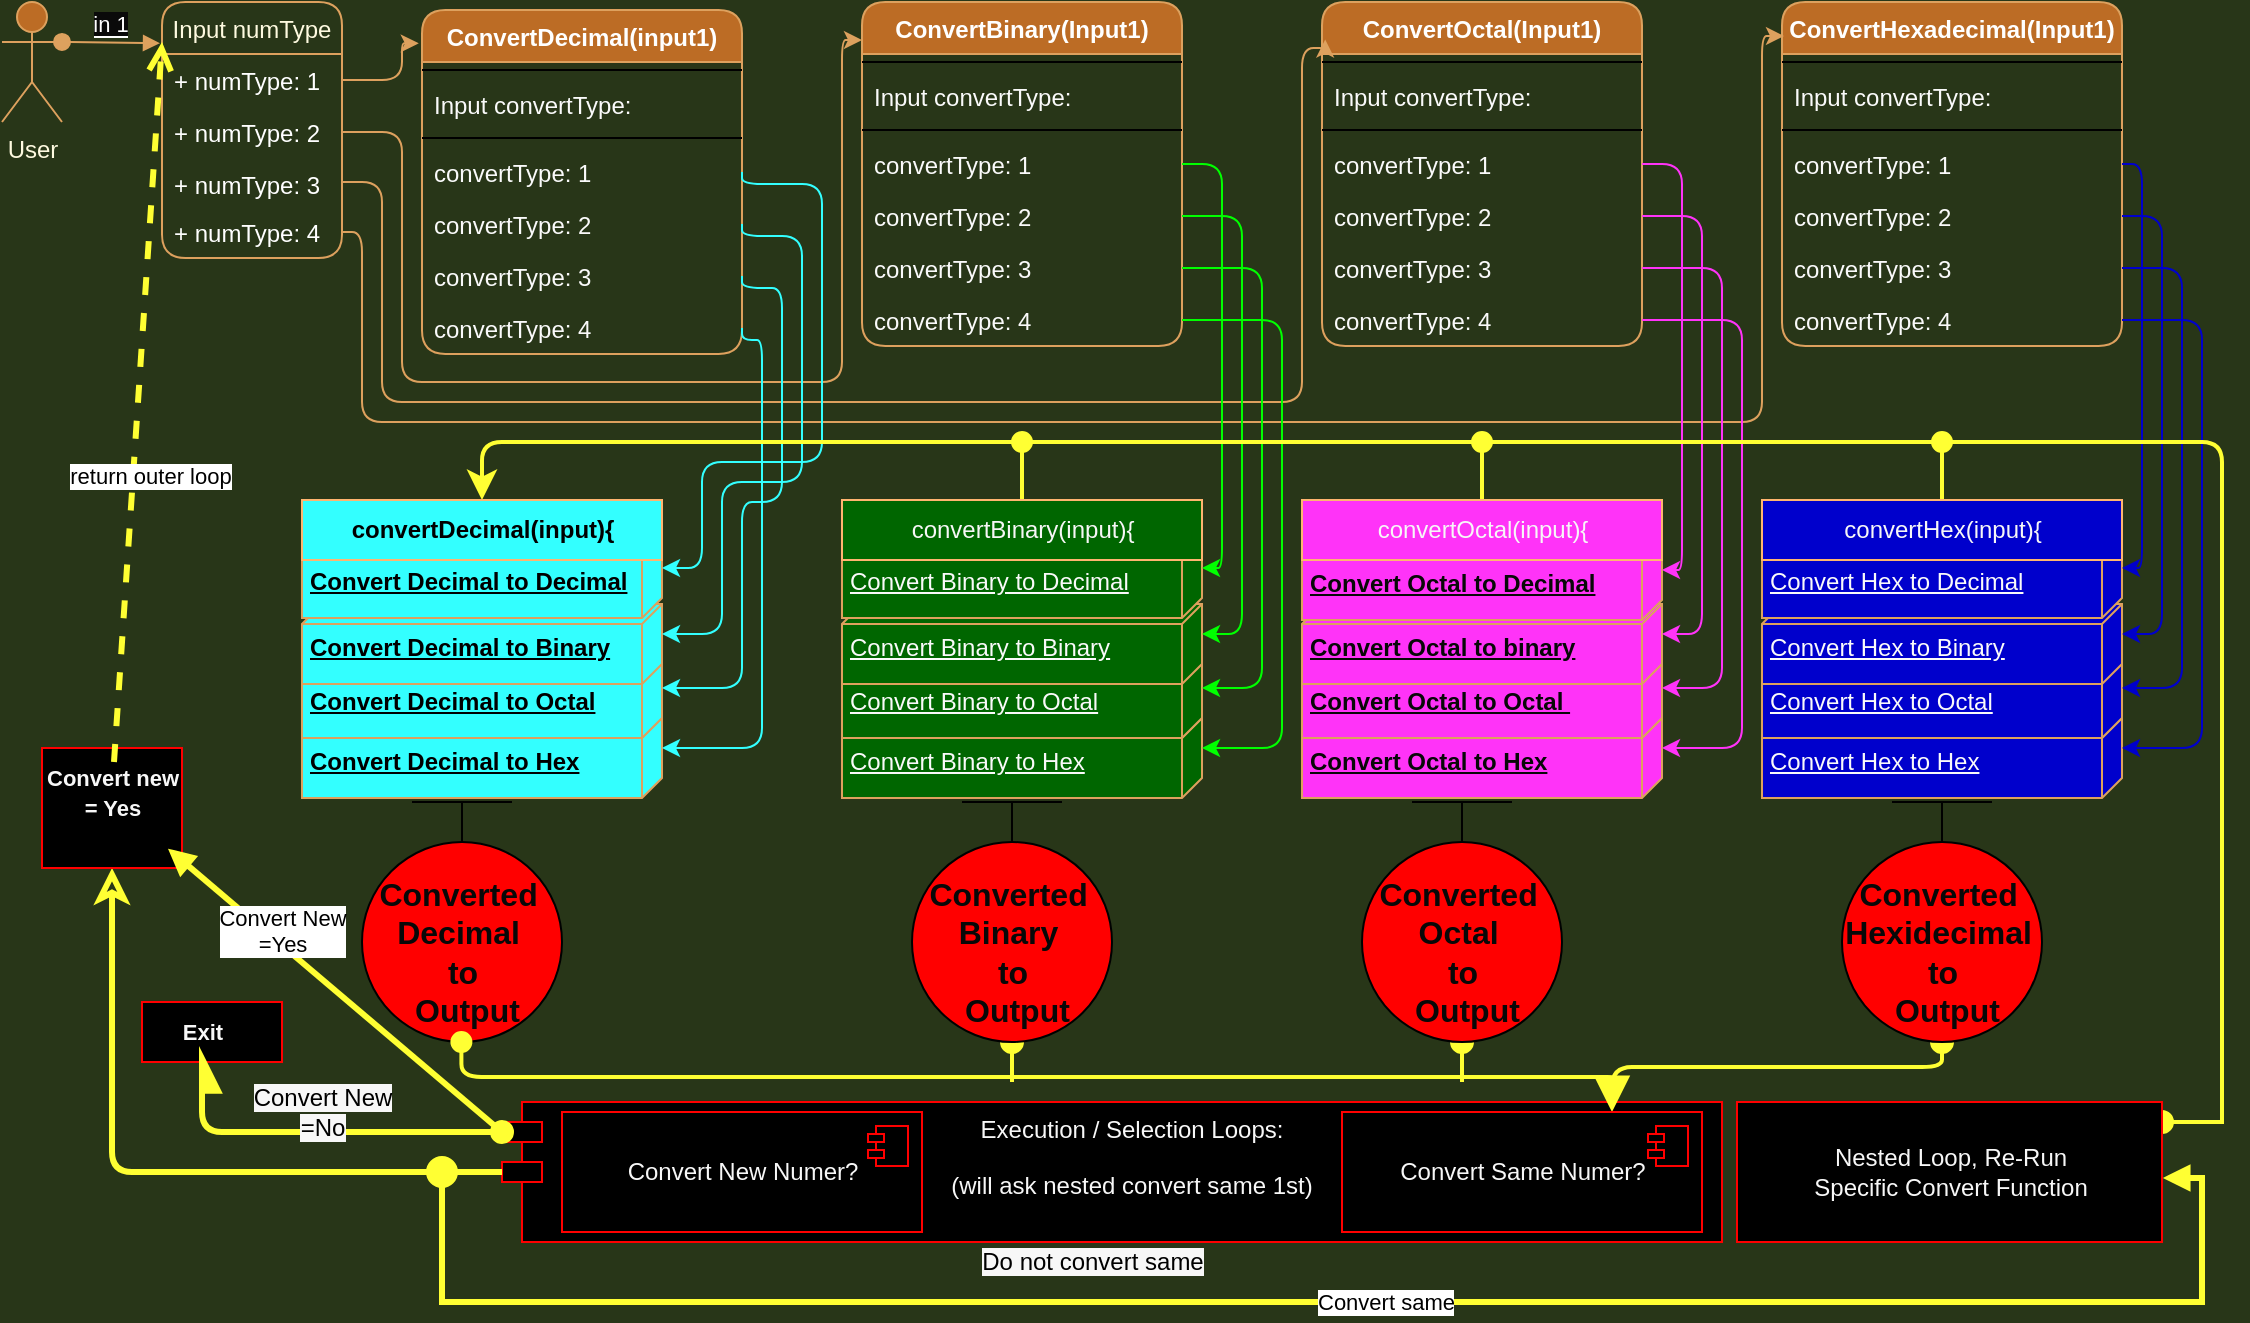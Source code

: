 <mxfile version="13.9.9" type="github">
  <diagram name="Page-1" id="e7e014a7-5840-1c2e-5031-d8a46d1fe8dd">
    <mxGraphModel dx="1209" dy="643" grid="1" gridSize="10" guides="1" tooltips="1" connect="1" arrows="1" fold="1" page="1" pageScale="1" pageWidth="1169" pageHeight="826" background="#283618" math="0" shadow="0">
      <root>
        <mxCell id="0" />
        <mxCell id="1" parent="0" />
        <mxCell id="_OB9mGQ97apT48qR6tUE-49" value="User" style="shape=umlActor;verticalLabelPosition=bottom;verticalAlign=top;html=1;rounded=1;sketch=0;strokeColor=#DDA15E;fillColor=#BC6C25;fontColor=#FEFAE0;" parent="1" vertex="1">
          <mxGeometry x="20" y="10" width="30" height="60" as="geometry" />
        </mxCell>
        <mxCell id="_OB9mGQ97apT48qR6tUE-50" value="Input numType" style="swimlane;fontStyle=0;childLayout=stackLayout;horizontal=1;startSize=26;fillColor=none;horizontalStack=0;resizeParent=1;resizeParentMax=0;resizeLast=0;collapsible=1;marginBottom=0;rounded=1;sketch=0;strokeColor=#DDA15E;fontColor=#FEFAE0;" parent="1" vertex="1">
          <mxGeometry x="100" y="10" width="90" height="128" as="geometry" />
        </mxCell>
        <mxCell id="_OB9mGQ97apT48qR6tUE-51" value="+ numType: 1 " style="text;strokeColor=none;fillColor=none;align=left;verticalAlign=top;spacingLeft=4;spacingRight=4;overflow=hidden;rotatable=0;points=[[0,0.5],[1,0.5]];portConstraint=eastwest;fontColor=#FFFFFF;" parent="_OB9mGQ97apT48qR6tUE-50" vertex="1">
          <mxGeometry y="26" width="90" height="26" as="geometry" />
        </mxCell>
        <mxCell id="_OB9mGQ97apT48qR6tUE-56" value="+ numType: 2" style="text;strokeColor=none;fillColor=none;align=left;verticalAlign=top;spacingLeft=4;spacingRight=4;overflow=hidden;rotatable=0;points=[[0,0.5],[1,0.5]];portConstraint=eastwest;fontColor=#FFFFFF;" parent="_OB9mGQ97apT48qR6tUE-50" vertex="1">
          <mxGeometry y="52" width="90" height="26" as="geometry" />
        </mxCell>
        <mxCell id="_OB9mGQ97apT48qR6tUE-58" value="+ numType: 3" style="text;strokeColor=none;fillColor=none;align=left;verticalAlign=top;spacingLeft=4;spacingRight=4;overflow=hidden;rotatable=0;points=[[0,0.5],[1,0.5]];portConstraint=eastwest;fontColor=#FFFFFF;" parent="_OB9mGQ97apT48qR6tUE-50" vertex="1">
          <mxGeometry y="78" width="90" height="24" as="geometry" />
        </mxCell>
        <mxCell id="_OB9mGQ97apT48qR6tUE-57" value="+ numType: 4" style="text;strokeColor=none;fillColor=none;align=left;verticalAlign=top;spacingLeft=4;spacingRight=4;overflow=hidden;rotatable=0;points=[[0,0.5],[1,0.5]];portConstraint=eastwest;fontColor=#FFFFFF;" parent="_OB9mGQ97apT48qR6tUE-50" vertex="1">
          <mxGeometry y="102" width="90" height="26" as="geometry" />
        </mxCell>
        <mxCell id="_OB9mGQ97apT48qR6tUE-59" value="&lt;span style=&quot;background-color: rgb(10 , 10 , 10)&quot;&gt;in 1&lt;/span&gt;" style="html=1;verticalAlign=bottom;startArrow=oval;startFill=1;endArrow=block;startSize=8;strokeColor=#DDA15E;fillColor=#BC6C25;fontColor=#FFFFFF;exitX=1;exitY=0.333;exitDx=0;exitDy=0;exitPerimeter=0;entryX=-0.011;entryY=0.161;entryDx=0;entryDy=0;entryPerimeter=0;" parent="1" source="_OB9mGQ97apT48qR6tUE-49" target="_OB9mGQ97apT48qR6tUE-50" edge="1">
          <mxGeometry width="60" relative="1" as="geometry">
            <mxPoint x="80" y="280" as="sourcePoint" />
            <mxPoint x="140" y="280" as="targetPoint" />
          </mxGeometry>
        </mxCell>
        <mxCell id="_OB9mGQ97apT48qR6tUE-69" value="ConvertDecimal(input1)" style="swimlane;fontStyle=1;align=center;verticalAlign=top;childLayout=stackLayout;horizontal=1;startSize=26;horizontalStack=0;resizeParent=1;resizeParentMax=0;resizeLast=0;collapsible=1;marginBottom=0;rounded=1;sketch=0;strokeColor=#DDA15E;fillColor=#BC6C25;fontColor=#FFFFFF;" parent="1" vertex="1">
          <mxGeometry x="230" y="14" width="160" height="172" as="geometry" />
        </mxCell>
        <mxCell id="_OB9mGQ97apT48qR6tUE-71" value="" style="line;strokeWidth=1;fillColor=none;align=left;verticalAlign=middle;spacingTop=-1;spacingLeft=3;spacingRight=3;rotatable=0;labelPosition=right;points=[];portConstraint=eastwest;" parent="_OB9mGQ97apT48qR6tUE-69" vertex="1">
          <mxGeometry y="26" width="160" height="8" as="geometry" />
        </mxCell>
        <mxCell id="_OB9mGQ97apT48qR6tUE-72" value="Input convertType:" style="text;strokeColor=none;fillColor=none;align=left;verticalAlign=top;spacingLeft=4;spacingRight=4;overflow=hidden;rotatable=0;points=[[0,0.5],[1,0.5]];portConstraint=eastwest;fontColor=#FAFAFA;" parent="_OB9mGQ97apT48qR6tUE-69" vertex="1">
          <mxGeometry y="34" width="160" height="26" as="geometry" />
        </mxCell>
        <mxCell id="_OB9mGQ97apT48qR6tUE-85" value="" style="line;strokeWidth=1;fillColor=none;align=left;verticalAlign=middle;spacingTop=-1;spacingLeft=3;spacingRight=3;rotatable=0;labelPosition=right;points=[];portConstraint=eastwest;rounded=1;sketch=0;fontColor=#FAFAFA;" parent="_OB9mGQ97apT48qR6tUE-69" vertex="1">
          <mxGeometry y="60" width="160" height="8" as="geometry" />
        </mxCell>
        <mxCell id="_OB9mGQ97apT48qR6tUE-86" value="convertType: 1" style="text;strokeColor=none;fillColor=none;align=left;verticalAlign=top;spacingLeft=4;spacingRight=4;overflow=hidden;rotatable=0;points=[[0,0.5],[1,0.5]];portConstraint=eastwest;fontColor=#FAFAFA;" parent="_OB9mGQ97apT48qR6tUE-69" vertex="1">
          <mxGeometry y="68" width="160" height="26" as="geometry" />
        </mxCell>
        <mxCell id="_OB9mGQ97apT48qR6tUE-89" value="convertType: 2" style="text;strokeColor=none;fillColor=none;align=left;verticalAlign=top;spacingLeft=4;spacingRight=4;overflow=hidden;rotatable=0;points=[[0,0.5],[1,0.5]];portConstraint=eastwest;fontColor=#FAFAFA;" parent="_OB9mGQ97apT48qR6tUE-69" vertex="1">
          <mxGeometry y="94" width="160" height="26" as="geometry" />
        </mxCell>
        <mxCell id="_OB9mGQ97apT48qR6tUE-90" value="convertType: 3" style="text;strokeColor=none;fillColor=none;align=left;verticalAlign=top;spacingLeft=4;spacingRight=4;overflow=hidden;rotatable=0;points=[[0,0.5],[1,0.5]];portConstraint=eastwest;fontColor=#FAFAFA;" parent="_OB9mGQ97apT48qR6tUE-69" vertex="1">
          <mxGeometry y="120" width="160" height="26" as="geometry" />
        </mxCell>
        <mxCell id="_OB9mGQ97apT48qR6tUE-91" value="convertType: 4" style="text;strokeColor=none;fillColor=none;align=left;verticalAlign=top;spacingLeft=4;spacingRight=4;overflow=hidden;rotatable=0;points=[[0,0.5],[1,0.5]];portConstraint=eastwest;fontColor=#FAFAFA;" parent="_OB9mGQ97apT48qR6tUE-69" vertex="1">
          <mxGeometry y="146" width="160" height="26" as="geometry" />
        </mxCell>
        <mxCell id="_OB9mGQ97apT48qR6tUE-81" style="edgeStyle=elbowEdgeStyle;rounded=1;sketch=0;orthogonalLoop=1;jettySize=auto;html=1;entryX=-0.01;entryY=0.097;entryDx=0;entryDy=0;strokeColor=#DDA15E;fillColor=#BC6C25;fontColor=#FAFAFA;entryPerimeter=0;" parent="1" source="_OB9mGQ97apT48qR6tUE-51" target="_OB9mGQ97apT48qR6tUE-69" edge="1">
          <mxGeometry relative="1" as="geometry">
            <Array as="points">
              <mxPoint x="220" y="49" />
            </Array>
          </mxGeometry>
        </mxCell>
        <mxCell id="_OB9mGQ97apT48qR6tUE-93" value="ConvertBinary(Input1)&#xa;" style="swimlane;fontStyle=1;align=center;verticalAlign=top;childLayout=stackLayout;horizontal=1;startSize=26;horizontalStack=0;resizeParent=1;resizeParentMax=0;resizeLast=0;collapsible=1;marginBottom=0;rounded=1;sketch=0;strokeColor=#DDA15E;fillColor=#BC6C25;fontColor=#FFFFFF;" parent="1" vertex="1">
          <mxGeometry x="450" y="10" width="160" height="172" as="geometry" />
        </mxCell>
        <mxCell id="_OB9mGQ97apT48qR6tUE-94" value="" style="line;strokeWidth=1;fillColor=none;align=left;verticalAlign=middle;spacingTop=-1;spacingLeft=3;spacingRight=3;rotatable=0;labelPosition=right;points=[];portConstraint=eastwest;" parent="_OB9mGQ97apT48qR6tUE-93" vertex="1">
          <mxGeometry y="26" width="160" height="8" as="geometry" />
        </mxCell>
        <mxCell id="_OB9mGQ97apT48qR6tUE-95" value="Input convertType:" style="text;strokeColor=none;fillColor=none;align=left;verticalAlign=top;spacingLeft=4;spacingRight=4;overflow=hidden;rotatable=0;points=[[0,0.5],[1,0.5]];portConstraint=eastwest;fontColor=#FAFAFA;" parent="_OB9mGQ97apT48qR6tUE-93" vertex="1">
          <mxGeometry y="34" width="160" height="26" as="geometry" />
        </mxCell>
        <mxCell id="_OB9mGQ97apT48qR6tUE-96" value="" style="line;strokeWidth=1;fillColor=none;align=left;verticalAlign=middle;spacingTop=-1;spacingLeft=3;spacingRight=3;rotatable=0;labelPosition=right;points=[];portConstraint=eastwest;rounded=1;sketch=0;fontColor=#FAFAFA;" parent="_OB9mGQ97apT48qR6tUE-93" vertex="1">
          <mxGeometry y="60" width="160" height="8" as="geometry" />
        </mxCell>
        <mxCell id="_OB9mGQ97apT48qR6tUE-97" value="convertType: 1" style="text;strokeColor=none;fillColor=none;align=left;verticalAlign=top;spacingLeft=4;spacingRight=4;overflow=hidden;rotatable=0;points=[[0,0.5],[1,0.5]];portConstraint=eastwest;fontColor=#FAFAFA;" parent="_OB9mGQ97apT48qR6tUE-93" vertex="1">
          <mxGeometry y="68" width="160" height="26" as="geometry" />
        </mxCell>
        <mxCell id="_OB9mGQ97apT48qR6tUE-98" value="convertType: 2" style="text;strokeColor=none;fillColor=none;align=left;verticalAlign=top;spacingLeft=4;spacingRight=4;overflow=hidden;rotatable=0;points=[[0,0.5],[1,0.5]];portConstraint=eastwest;fontColor=#FAFAFA;" parent="_OB9mGQ97apT48qR6tUE-93" vertex="1">
          <mxGeometry y="94" width="160" height="26" as="geometry" />
        </mxCell>
        <mxCell id="_OB9mGQ97apT48qR6tUE-99" value="convertType: 3" style="text;strokeColor=none;fillColor=none;align=left;verticalAlign=top;spacingLeft=4;spacingRight=4;overflow=hidden;rotatable=0;points=[[0,0.5],[1,0.5]];portConstraint=eastwest;fontColor=#FAFAFA;" parent="_OB9mGQ97apT48qR6tUE-93" vertex="1">
          <mxGeometry y="120" width="160" height="26" as="geometry" />
        </mxCell>
        <mxCell id="_OB9mGQ97apT48qR6tUE-100" value="convertType: 4" style="text;strokeColor=none;fillColor=none;align=left;verticalAlign=top;spacingLeft=4;spacingRight=4;overflow=hidden;rotatable=0;points=[[0,0.5],[1,0.5]];portConstraint=eastwest;fontColor=#FAFAFA;" parent="_OB9mGQ97apT48qR6tUE-93" vertex="1">
          <mxGeometry y="146" width="160" height="26" as="geometry" />
        </mxCell>
        <mxCell id="_OB9mGQ97apT48qR6tUE-101" value="ConvertOctal(Input1)" style="swimlane;fontStyle=1;align=center;verticalAlign=top;childLayout=stackLayout;horizontal=1;startSize=26;horizontalStack=0;resizeParent=1;resizeParentMax=0;resizeLast=0;collapsible=1;marginBottom=0;rounded=1;sketch=0;strokeColor=#DDA15E;fillColor=#BC6C25;fontColor=#FFFFFF;" parent="1" vertex="1">
          <mxGeometry x="680" y="10" width="160" height="172" as="geometry" />
        </mxCell>
        <mxCell id="_OB9mGQ97apT48qR6tUE-102" value="" style="line;strokeWidth=1;fillColor=none;align=left;verticalAlign=middle;spacingTop=-1;spacingLeft=3;spacingRight=3;rotatable=0;labelPosition=right;points=[];portConstraint=eastwest;" parent="_OB9mGQ97apT48qR6tUE-101" vertex="1">
          <mxGeometry y="26" width="160" height="8" as="geometry" />
        </mxCell>
        <mxCell id="_OB9mGQ97apT48qR6tUE-103" value="Input convertType:" style="text;strokeColor=none;fillColor=none;align=left;verticalAlign=top;spacingLeft=4;spacingRight=4;overflow=hidden;rotatable=0;points=[[0,0.5],[1,0.5]];portConstraint=eastwest;fontColor=#FAFAFA;" parent="_OB9mGQ97apT48qR6tUE-101" vertex="1">
          <mxGeometry y="34" width="160" height="26" as="geometry" />
        </mxCell>
        <mxCell id="_OB9mGQ97apT48qR6tUE-104" value="" style="line;strokeWidth=1;fillColor=none;align=left;verticalAlign=middle;spacingTop=-1;spacingLeft=3;spacingRight=3;rotatable=0;labelPosition=right;points=[];portConstraint=eastwest;rounded=1;sketch=0;fontColor=#FAFAFA;" parent="_OB9mGQ97apT48qR6tUE-101" vertex="1">
          <mxGeometry y="60" width="160" height="8" as="geometry" />
        </mxCell>
        <mxCell id="_OB9mGQ97apT48qR6tUE-105" value="convertType: 1" style="text;strokeColor=none;fillColor=none;align=left;verticalAlign=top;spacingLeft=4;spacingRight=4;overflow=hidden;rotatable=0;points=[[0,0.5],[1,0.5]];portConstraint=eastwest;fontColor=#FAFAFA;" parent="_OB9mGQ97apT48qR6tUE-101" vertex="1">
          <mxGeometry y="68" width="160" height="26" as="geometry" />
        </mxCell>
        <mxCell id="_OB9mGQ97apT48qR6tUE-106" value="convertType: 2" style="text;strokeColor=none;fillColor=none;align=left;verticalAlign=top;spacingLeft=4;spacingRight=4;overflow=hidden;rotatable=0;points=[[0,0.5],[1,0.5]];portConstraint=eastwest;fontColor=#FAFAFA;" parent="_OB9mGQ97apT48qR6tUE-101" vertex="1">
          <mxGeometry y="94" width="160" height="26" as="geometry" />
        </mxCell>
        <mxCell id="_OB9mGQ97apT48qR6tUE-107" value="convertType: 3" style="text;strokeColor=none;fillColor=none;align=left;verticalAlign=top;spacingLeft=4;spacingRight=4;overflow=hidden;rotatable=0;points=[[0,0.5],[1,0.5]];portConstraint=eastwest;fontColor=#FAFAFA;" parent="_OB9mGQ97apT48qR6tUE-101" vertex="1">
          <mxGeometry y="120" width="160" height="26" as="geometry" />
        </mxCell>
        <mxCell id="_OB9mGQ97apT48qR6tUE-108" value="convertType: 4" style="text;strokeColor=none;fillColor=none;align=left;verticalAlign=top;spacingLeft=4;spacingRight=4;overflow=hidden;rotatable=0;points=[[0,0.5],[1,0.5]];portConstraint=eastwest;fontColor=#FAFAFA;" parent="_OB9mGQ97apT48qR6tUE-101" vertex="1">
          <mxGeometry y="146" width="160" height="26" as="geometry" />
        </mxCell>
        <mxCell id="_OB9mGQ97apT48qR6tUE-109" value="ConvertHexadecimal(Input1)&#xa;" style="swimlane;fontStyle=1;align=center;verticalAlign=top;childLayout=stackLayout;horizontal=1;startSize=26;horizontalStack=0;resizeParent=1;resizeParentMax=0;resizeLast=0;collapsible=1;marginBottom=0;rounded=1;sketch=0;strokeColor=#DDA15E;fillColor=#BC6C25;fontColor=#FFFFFF;" parent="1" vertex="1">
          <mxGeometry x="910" y="10" width="170" height="172" as="geometry" />
        </mxCell>
        <mxCell id="_OB9mGQ97apT48qR6tUE-110" value="" style="line;strokeWidth=1;fillColor=none;align=left;verticalAlign=middle;spacingTop=-1;spacingLeft=3;spacingRight=3;rotatable=0;labelPosition=right;points=[];portConstraint=eastwest;" parent="_OB9mGQ97apT48qR6tUE-109" vertex="1">
          <mxGeometry y="26" width="170" height="8" as="geometry" />
        </mxCell>
        <mxCell id="_OB9mGQ97apT48qR6tUE-111" value="Input convertType:" style="text;strokeColor=none;fillColor=none;align=left;verticalAlign=top;spacingLeft=4;spacingRight=4;overflow=hidden;rotatable=0;points=[[0,0.5],[1,0.5]];portConstraint=eastwest;fontColor=#FAFAFA;" parent="_OB9mGQ97apT48qR6tUE-109" vertex="1">
          <mxGeometry y="34" width="170" height="26" as="geometry" />
        </mxCell>
        <mxCell id="_OB9mGQ97apT48qR6tUE-112" value="" style="line;strokeWidth=1;fillColor=none;align=left;verticalAlign=middle;spacingTop=-1;spacingLeft=3;spacingRight=3;rotatable=0;labelPosition=right;points=[];portConstraint=eastwest;rounded=1;sketch=0;fontColor=#FAFAFA;" parent="_OB9mGQ97apT48qR6tUE-109" vertex="1">
          <mxGeometry y="60" width="170" height="8" as="geometry" />
        </mxCell>
        <mxCell id="Yw2sJi-EoxO08ACQtU7n-42" style="edgeStyle=elbowEdgeStyle;rounded=1;orthogonalLoop=1;jettySize=auto;html=1;strokeColor=#0000CC;fontColor=#F7F7F7;" edge="1" parent="_OB9mGQ97apT48qR6tUE-109" source="_OB9mGQ97apT48qR6tUE-113">
          <mxGeometry relative="1" as="geometry">
            <mxPoint x="160" y="81" as="targetPoint" />
          </mxGeometry>
        </mxCell>
        <mxCell id="_OB9mGQ97apT48qR6tUE-113" value="convertType: 1" style="text;strokeColor=none;fillColor=none;align=left;verticalAlign=top;spacingLeft=4;spacingRight=4;overflow=hidden;rotatable=0;points=[[0,0.5],[1,0.5]];portConstraint=eastwest;fontColor=#FAFAFA;" parent="_OB9mGQ97apT48qR6tUE-109" vertex="1">
          <mxGeometry y="68" width="170" height="26" as="geometry" />
        </mxCell>
        <mxCell id="_OB9mGQ97apT48qR6tUE-114" value="convertType: 2" style="text;strokeColor=none;fillColor=none;align=left;verticalAlign=top;spacingLeft=4;spacingRight=4;overflow=hidden;rotatable=0;points=[[0,0.5],[1,0.5]];portConstraint=eastwest;fontColor=#FAFAFA;" parent="_OB9mGQ97apT48qR6tUE-109" vertex="1">
          <mxGeometry y="94" width="170" height="26" as="geometry" />
        </mxCell>
        <mxCell id="_OB9mGQ97apT48qR6tUE-115" value="convertType: 3" style="text;strokeColor=none;fillColor=none;align=left;verticalAlign=top;spacingLeft=4;spacingRight=4;overflow=hidden;rotatable=0;points=[[0,0.5],[1,0.5]];portConstraint=eastwest;fontColor=#FAFAFA;" parent="_OB9mGQ97apT48qR6tUE-109" vertex="1">
          <mxGeometry y="120" width="170" height="26" as="geometry" />
        </mxCell>
        <mxCell id="_OB9mGQ97apT48qR6tUE-116" value="convertType: 4" style="text;strokeColor=none;fillColor=none;align=left;verticalAlign=top;spacingLeft=4;spacingRight=4;overflow=hidden;rotatable=0;points=[[0,0.5],[1,0.5]];portConstraint=eastwest;fontColor=#FAFAFA;" parent="_OB9mGQ97apT48qR6tUE-109" vertex="1">
          <mxGeometry y="146" width="170" height="26" as="geometry" />
        </mxCell>
        <mxCell id="_OB9mGQ97apT48qR6tUE-118" style="edgeStyle=orthogonalEdgeStyle;rounded=1;sketch=0;orthogonalLoop=1;jettySize=auto;html=1;exitX=1;exitY=0.5;exitDx=0;exitDy=0;strokeColor=#DDA15E;fillColor=#BC6C25;fontColor=#FAFAFA;" parent="1" source="_OB9mGQ97apT48qR6tUE-56" edge="1">
          <mxGeometry relative="1" as="geometry">
            <mxPoint x="450" y="29" as="targetPoint" />
            <Array as="points">
              <mxPoint x="220" y="75" />
              <mxPoint x="220" y="200" />
              <mxPoint x="440" y="200" />
              <mxPoint x="440" y="29" />
            </Array>
          </mxGeometry>
        </mxCell>
        <mxCell id="_OB9mGQ97apT48qR6tUE-119" style="rounded=1;sketch=0;orthogonalLoop=1;jettySize=auto;html=1;exitX=1;exitY=0.5;exitDx=0;exitDy=0;strokeColor=#DDA15E;fillColor=#BC6C25;fontColor=#FAFAFA;edgeStyle=orthogonalEdgeStyle;entryX=0.01;entryY=0.109;entryDx=0;entryDy=0;entryPerimeter=0;" parent="1" source="_OB9mGQ97apT48qR6tUE-58" target="_OB9mGQ97apT48qR6tUE-101" edge="1">
          <mxGeometry relative="1" as="geometry">
            <mxPoint x="760" y="29" as="targetPoint" />
            <Array as="points">
              <mxPoint x="210" y="100" />
              <mxPoint x="210" y="210" />
              <mxPoint x="670" y="210" />
              <mxPoint x="670" y="33" />
              <mxPoint x="682" y="33" />
            </Array>
          </mxGeometry>
        </mxCell>
        <mxCell id="_OB9mGQ97apT48qR6tUE-120" style="edgeStyle=orthogonalEdgeStyle;rounded=1;sketch=0;orthogonalLoop=1;jettySize=auto;html=1;exitX=1;exitY=0.5;exitDx=0;exitDy=0;strokeColor=#DDA15E;fillColor=#BC6C25;fontColor=#FAFAFA;" parent="1" source="_OB9mGQ97apT48qR6tUE-57" edge="1">
          <mxGeometry relative="1" as="geometry">
            <mxPoint x="911" y="27" as="targetPoint" />
            <Array as="points">
              <mxPoint x="200" y="125" />
              <mxPoint x="200" y="220" />
              <mxPoint x="900" y="220" />
              <mxPoint x="900" y="27" />
            </Array>
          </mxGeometry>
        </mxCell>
        <mxCell id="_OB9mGQ97apT48qR6tUE-121" value="Convert Decimal to Hex" style="verticalAlign=top;align=left;spacingTop=8;spacingLeft=2;spacingRight=12;shape=cube;size=10;direction=south;fontStyle=5;html=1;rounded=1;sketch=0;strokeColor=#DDA15E;fillColor=#33FFFF;" parent="1" vertex="1">
          <mxGeometry x="170" y="368" width="180" height="40" as="geometry" />
        </mxCell>
        <mxCell id="_OB9mGQ97apT48qR6tUE-122" value="Convert Decimal to Octal" style="verticalAlign=top;align=left;spacingTop=8;spacingLeft=2;spacingRight=12;shape=cube;size=10;direction=south;fontStyle=5;html=1;rounded=1;sketch=0;strokeColor=#DDA15E;fillColor=#33FFFF;" parent="1" vertex="1">
          <mxGeometry x="170" y="338" width="180" height="40" as="geometry" />
        </mxCell>
        <mxCell id="_OB9mGQ97apT48qR6tUE-123" value="Convert Decimal to Binary" style="verticalAlign=top;align=left;spacingTop=8;spacingLeft=2;spacingRight=12;shape=cube;size=10;direction=south;fontStyle=5;html=1;rounded=1;sketch=0;strokeColor=#DDA15E;fillColor=#33FFFF;" parent="1" vertex="1">
          <mxGeometry x="170" y="311" width="180" height="40" as="geometry" />
        </mxCell>
        <mxCell id="_OB9mGQ97apT48qR6tUE-125" value="Convert Decimal to Decimal" style="verticalAlign=top;align=left;spacingTop=8;spacingLeft=2;spacingRight=12;shape=cube;size=10;direction=south;fontStyle=5;html=1;rounded=1;sketch=0;strokeColor=#DDA15E;fillColor=#33FFFF;" parent="1" vertex="1">
          <mxGeometry x="170" y="278" width="180" height="40" as="geometry" />
        </mxCell>
        <mxCell id="_OB9mGQ97apT48qR6tUE-126" value="Convert Binary to Hex" style="verticalAlign=top;align=left;spacingTop=8;spacingLeft=2;spacingRight=12;shape=cube;size=10;direction=south;fontStyle=4;html=1;rounded=1;sketch=0;strokeColor=#DDA15E;fontColor=#FAFAFA;fillColor=#006600;" parent="1" vertex="1">
          <mxGeometry x="440" y="368" width="180" height="40" as="geometry" />
        </mxCell>
        <mxCell id="_OB9mGQ97apT48qR6tUE-127" value="Convert Binary to Octal" style="verticalAlign=top;align=left;spacingTop=8;spacingLeft=2;spacingRight=12;shape=cube;size=10;direction=south;fontStyle=4;html=1;rounded=1;sketch=0;strokeColor=#DDA15E;fontColor=#FAFAFA;fillColor=#006600;" parent="1" vertex="1">
          <mxGeometry x="440" y="338" width="180" height="40" as="geometry" />
        </mxCell>
        <mxCell id="_OB9mGQ97apT48qR6tUE-128" value="Convert Binary to Binary" style="verticalAlign=top;align=left;spacingTop=8;spacingLeft=2;spacingRight=12;shape=cube;size=10;direction=south;fontStyle=4;html=1;rounded=1;sketch=0;strokeColor=#DDA15E;fontColor=#FAFAFA;fillColor=#006600;" parent="1" vertex="1">
          <mxGeometry x="440" y="311" width="180" height="40" as="geometry" />
        </mxCell>
        <mxCell id="_OB9mGQ97apT48qR6tUE-129" value="Convert Binary to Decimal" style="verticalAlign=top;align=left;spacingTop=8;spacingLeft=2;spacingRight=12;shape=cube;size=10;direction=south;fontStyle=4;html=1;rounded=1;sketch=0;strokeColor=#DDA15E;fontColor=#FAFAFA;fillColor=#006600;" parent="1" vertex="1">
          <mxGeometry x="440" y="278" width="180" height="40" as="geometry" />
        </mxCell>
        <mxCell id="_OB9mGQ97apT48qR6tUE-130" value="Convert Hex&amp;nbsp;to Hex" style="verticalAlign=top;align=left;spacingTop=8;spacingLeft=2;spacingRight=12;shape=cube;size=10;direction=south;fontStyle=4;html=1;rounded=1;sketch=0;strokeColor=#DDA15E;fontColor=#FAFAFA;fillColor=#0000CC;" parent="1" vertex="1">
          <mxGeometry x="900" y="368" width="180" height="40" as="geometry" />
        </mxCell>
        <mxCell id="_OB9mGQ97apT48qR6tUE-131" value="Convert Hex&amp;nbsp;to Octal" style="verticalAlign=top;align=left;spacingTop=8;spacingLeft=2;spacingRight=12;shape=cube;size=10;direction=south;fontStyle=4;html=1;rounded=1;sketch=0;strokeColor=#DDA15E;fontColor=#FAFAFA;fillColor=#0000CC;" parent="1" vertex="1">
          <mxGeometry x="900" y="338" width="180" height="40" as="geometry" />
        </mxCell>
        <mxCell id="_OB9mGQ97apT48qR6tUE-132" value="Convert Hex&amp;nbsp;to Binary" style="verticalAlign=top;align=left;spacingTop=8;spacingLeft=2;spacingRight=12;shape=cube;size=10;direction=south;fontStyle=4;html=1;rounded=1;sketch=0;strokeColor=#DDA15E;fontColor=#FAFAFA;fillColor=#0000CC;" parent="1" vertex="1">
          <mxGeometry x="900" y="311" width="180" height="40" as="geometry" />
        </mxCell>
        <mxCell id="_OB9mGQ97apT48qR6tUE-133" value="Convert Hex to Decimal" style="verticalAlign=top;align=left;spacingTop=8;spacingLeft=2;spacingRight=12;shape=cube;size=10;direction=south;fontStyle=4;html=1;rounded=1;sketch=0;strokeColor=#DDA15E;fontColor=#FAFAFA;fillColor=#0000CC;" parent="1" vertex="1">
          <mxGeometry x="900" y="278" width="180" height="40" as="geometry" />
        </mxCell>
        <mxCell id="_OB9mGQ97apT48qR6tUE-134" value="Convert Octal to Hex" style="verticalAlign=top;align=left;spacingTop=8;spacingLeft=2;spacingRight=12;shape=cube;size=10;direction=south;fontStyle=5;html=1;rounded=1;sketch=0;strokeColor=#DDA15E;fillColor=#FF33F8;fontColor=#080808;" parent="1" vertex="1">
          <mxGeometry x="670" y="368" width="180" height="40" as="geometry" />
        </mxCell>
        <mxCell id="_OB9mGQ97apT48qR6tUE-135" value="Convert Octal to Octal&amp;nbsp;" style="verticalAlign=top;align=left;spacingTop=8;spacingLeft=2;spacingRight=12;shape=cube;size=10;direction=south;fontStyle=5;html=1;rounded=1;sketch=0;strokeColor=#DDA15E;fillColor=#FF33F8;fontColor=#080808;" parent="1" vertex="1">
          <mxGeometry x="670" y="338" width="180" height="40" as="geometry" />
        </mxCell>
        <mxCell id="_OB9mGQ97apT48qR6tUE-136" value="Convert Octal to binary" style="verticalAlign=top;align=left;spacingTop=8;spacingLeft=2;spacingRight=12;shape=cube;size=10;direction=south;fontStyle=5;html=1;rounded=1;sketch=0;strokeColor=#DDA15E;fillColor=#FF33F8;fontColor=#080808;" parent="1" vertex="1">
          <mxGeometry x="670" y="311" width="180" height="40" as="geometry" />
        </mxCell>
        <mxCell id="_OB9mGQ97apT48qR6tUE-137" value="Convert Octal to Decimal" style="verticalAlign=top;align=left;spacingTop=8;spacingLeft=2;spacingRight=12;shape=cube;size=10;direction=south;fontStyle=5;html=1;rounded=1;sketch=0;strokeColor=#DDA15E;fillColor=#FF33F8;fontColor=#080808;" parent="1" vertex="1">
          <mxGeometry x="670" y="279" width="180" height="40" as="geometry" />
        </mxCell>
        <mxCell id="_OB9mGQ97apT48qR6tUE-139" style="edgeStyle=orthogonalEdgeStyle;rounded=1;sketch=0;orthogonalLoop=1;jettySize=auto;html=1;exitX=1;exitY=0.5;exitDx=0;exitDy=0;entryX=0;entryY=0;entryDx=15;entryDy=0;entryPerimeter=0;fillColor=#BC6C25;fontColor=#FAFAFA;strokeColor=#33FFFF;" parent="1" source="_OB9mGQ97apT48qR6tUE-86" target="_OB9mGQ97apT48qR6tUE-125" edge="1">
          <mxGeometry relative="1" as="geometry">
            <Array as="points">
              <mxPoint x="390" y="101" />
              <mxPoint x="430" y="101" />
              <mxPoint x="430" y="240" />
              <mxPoint x="370" y="240" />
              <mxPoint x="370" y="293" />
            </Array>
          </mxGeometry>
        </mxCell>
        <mxCell id="_OB9mGQ97apT48qR6tUE-140" style="edgeStyle=orthogonalEdgeStyle;rounded=1;sketch=0;orthogonalLoop=1;jettySize=auto;html=1;exitX=1;exitY=0.5;exitDx=0;exitDy=0;entryX=0;entryY=0;entryDx=15;entryDy=0;entryPerimeter=0;fillColor=#BC6C25;fontColor=#FAFAFA;strokeColor=#33FFFF;" parent="1" source="_OB9mGQ97apT48qR6tUE-89" target="_OB9mGQ97apT48qR6tUE-123" edge="1">
          <mxGeometry relative="1" as="geometry">
            <Array as="points">
              <mxPoint x="390" y="127" />
              <mxPoint x="420" y="127" />
              <mxPoint x="420" y="250" />
              <mxPoint x="380" y="250" />
              <mxPoint x="380" y="326" />
            </Array>
          </mxGeometry>
        </mxCell>
        <mxCell id="_OB9mGQ97apT48qR6tUE-142" style="edgeStyle=orthogonalEdgeStyle;rounded=1;sketch=0;orthogonalLoop=1;jettySize=auto;html=1;exitX=1;exitY=0.5;exitDx=0;exitDy=0;entryX=0;entryY=0;entryDx=15;entryDy=0;entryPerimeter=0;strokeColor=#33FFFF;fillColor=#BC6C25;fontColor=#000000;" parent="1" source="_OB9mGQ97apT48qR6tUE-90" target="_OB9mGQ97apT48qR6tUE-122" edge="1">
          <mxGeometry relative="1" as="geometry">
            <Array as="points">
              <mxPoint x="390" y="153" />
              <mxPoint x="410" y="153" />
              <mxPoint x="410" y="260" />
              <mxPoint x="390" y="260" />
              <mxPoint x="390" y="353" />
            </Array>
          </mxGeometry>
        </mxCell>
        <mxCell id="_OB9mGQ97apT48qR6tUE-143" style="edgeStyle=orthogonalEdgeStyle;rounded=1;sketch=0;orthogonalLoop=1;jettySize=auto;html=1;exitX=1;exitY=0.5;exitDx=0;exitDy=0;entryX=0;entryY=0;entryDx=15;entryDy=0;entryPerimeter=0;strokeColor=#33FFFF;fillColor=#BC6C25;fontColor=#000000;" parent="1" source="_OB9mGQ97apT48qR6tUE-91" target="_OB9mGQ97apT48qR6tUE-121" edge="1">
          <mxGeometry relative="1" as="geometry">
            <Array as="points">
              <mxPoint x="390" y="179" />
              <mxPoint x="400" y="179" />
              <mxPoint x="400" y="383" />
            </Array>
          </mxGeometry>
        </mxCell>
        <mxCell id="_OB9mGQ97apT48qR6tUE-144" style="edgeStyle=orthogonalEdgeStyle;rounded=1;sketch=0;orthogonalLoop=1;jettySize=auto;html=1;exitX=1;exitY=0.5;exitDx=0;exitDy=0;entryX=0;entryY=0;entryDx=15;entryDy=0;entryPerimeter=0;fillColor=#BC6C25;fontColor=#000000;strokeColor=#00FF00;" parent="1" source="_OB9mGQ97apT48qR6tUE-97" target="_OB9mGQ97apT48qR6tUE-129" edge="1">
          <mxGeometry relative="1" as="geometry">
            <Array as="points">
              <mxPoint x="630" y="91" />
              <mxPoint x="630" y="293" />
            </Array>
          </mxGeometry>
        </mxCell>
        <mxCell id="_OB9mGQ97apT48qR6tUE-145" style="edgeStyle=orthogonalEdgeStyle;rounded=1;sketch=0;orthogonalLoop=1;jettySize=auto;html=1;exitX=1;exitY=0.5;exitDx=0;exitDy=0;entryX=0;entryY=0;entryDx=15;entryDy=0;entryPerimeter=0;strokeColor=#00FF00;fillColor=#BC6C25;fontColor=#000000;" parent="1" source="_OB9mGQ97apT48qR6tUE-98" target="_OB9mGQ97apT48qR6tUE-128" edge="1">
          <mxGeometry relative="1" as="geometry">
            <Array as="points">
              <mxPoint x="640" y="117" />
              <mxPoint x="640" y="326" />
            </Array>
          </mxGeometry>
        </mxCell>
        <mxCell id="_OB9mGQ97apT48qR6tUE-146" style="edgeStyle=orthogonalEdgeStyle;rounded=1;sketch=0;orthogonalLoop=1;jettySize=auto;html=1;exitX=1;exitY=0.5;exitDx=0;exitDy=0;entryX=0;entryY=0;entryDx=15;entryDy=0;entryPerimeter=0;strokeColor=#00FF00;fillColor=#BC6C25;fontColor=#000000;" parent="1" source="_OB9mGQ97apT48qR6tUE-99" target="_OB9mGQ97apT48qR6tUE-127" edge="1">
          <mxGeometry relative="1" as="geometry">
            <Array as="points">
              <mxPoint x="650" y="143" />
              <mxPoint x="650" y="353" />
            </Array>
          </mxGeometry>
        </mxCell>
        <mxCell id="_OB9mGQ97apT48qR6tUE-147" style="edgeStyle=orthogonalEdgeStyle;rounded=1;sketch=0;orthogonalLoop=1;jettySize=auto;html=1;exitX=1;exitY=0.5;exitDx=0;exitDy=0;entryX=0;entryY=0;entryDx=15;entryDy=0;entryPerimeter=0;strokeColor=#00FF00;fillColor=#BC6C25;fontColor=#000000;" parent="1" source="_OB9mGQ97apT48qR6tUE-100" target="_OB9mGQ97apT48qR6tUE-126" edge="1">
          <mxGeometry relative="1" as="geometry">
            <Array as="points">
              <mxPoint x="660" y="169" />
              <mxPoint x="660" y="383" />
            </Array>
          </mxGeometry>
        </mxCell>
        <mxCell id="Yw2sJi-EoxO08ACQtU7n-5" style="edgeStyle=elbowEdgeStyle;rounded=1;orthogonalLoop=1;jettySize=auto;html=1;exitX=1;exitY=0.5;exitDx=0;exitDy=0;entryX=0;entryY=0;entryDx=15;entryDy=0;entryPerimeter=0;strokeColor=#FF33F8;fontColor=#080808;" edge="1" parent="1" source="_OB9mGQ97apT48qR6tUE-105" target="_OB9mGQ97apT48qR6tUE-137">
          <mxGeometry relative="1" as="geometry">
            <Array as="points">
              <mxPoint x="860" y="200" />
            </Array>
          </mxGeometry>
        </mxCell>
        <mxCell id="Yw2sJi-EoxO08ACQtU7n-6" style="edgeStyle=elbowEdgeStyle;rounded=1;orthogonalLoop=1;jettySize=auto;html=1;exitX=1;exitY=0.5;exitDx=0;exitDy=0;entryX=0;entryY=0;entryDx=15;entryDy=0;entryPerimeter=0;strokeColor=#FF33F8;fontColor=#080808;" edge="1" parent="1" source="_OB9mGQ97apT48qR6tUE-106" target="_OB9mGQ97apT48qR6tUE-136">
          <mxGeometry relative="1" as="geometry">
            <Array as="points">
              <mxPoint x="870" y="121" />
            </Array>
          </mxGeometry>
        </mxCell>
        <mxCell id="Yw2sJi-EoxO08ACQtU7n-7" style="edgeStyle=elbowEdgeStyle;rounded=1;orthogonalLoop=1;jettySize=auto;html=1;exitX=1;exitY=0.5;exitDx=0;exitDy=0;entryX=0;entryY=0;entryDx=15;entryDy=0;entryPerimeter=0;strokeColor=#FF33F8;fontColor=#080808;" edge="1" parent="1" source="_OB9mGQ97apT48qR6tUE-107" target="_OB9mGQ97apT48qR6tUE-135">
          <mxGeometry relative="1" as="geometry">
            <Array as="points">
              <mxPoint x="880" y="250" />
            </Array>
          </mxGeometry>
        </mxCell>
        <mxCell id="Yw2sJi-EoxO08ACQtU7n-8" style="edgeStyle=elbowEdgeStyle;rounded=1;orthogonalLoop=1;jettySize=auto;html=1;exitX=1;exitY=0.5;exitDx=0;exitDy=0;entryX=0;entryY=0;entryDx=15;entryDy=0;entryPerimeter=0;strokeColor=#FF33F8;fontColor=#080808;" edge="1" parent="1" source="_OB9mGQ97apT48qR6tUE-108" target="_OB9mGQ97apT48qR6tUE-134">
          <mxGeometry relative="1" as="geometry">
            <Array as="points">
              <mxPoint x="890" y="280" />
            </Array>
          </mxGeometry>
        </mxCell>
        <mxCell id="Yw2sJi-EoxO08ACQtU7n-9" style="edgeStyle=elbowEdgeStyle;rounded=1;orthogonalLoop=1;jettySize=auto;html=1;exitX=1;exitY=0.5;exitDx=0;exitDy=0;entryX=0;entryY=0;entryDx=15;entryDy=0;entryPerimeter=0;fontColor=#080808;strokeColor=#0000CC;" edge="1" parent="1" source="_OB9mGQ97apT48qR6tUE-113" target="_OB9mGQ97apT48qR6tUE-133">
          <mxGeometry relative="1" as="geometry">
            <Array as="points">
              <mxPoint x="1090" y="190" />
            </Array>
          </mxGeometry>
        </mxCell>
        <mxCell id="Yw2sJi-EoxO08ACQtU7n-10" style="edgeStyle=elbowEdgeStyle;rounded=1;orthogonalLoop=1;jettySize=auto;html=1;exitX=1;exitY=0.5;exitDx=0;exitDy=0;entryX=0;entryY=0;entryDx=15;entryDy=0;entryPerimeter=0;strokeColor=#0000CC;fontColor=#080808;" edge="1" parent="1" source="_OB9mGQ97apT48qR6tUE-114" target="_OB9mGQ97apT48qR6tUE-132">
          <mxGeometry relative="1" as="geometry">
            <Array as="points">
              <mxPoint x="1100" y="220" />
            </Array>
          </mxGeometry>
        </mxCell>
        <mxCell id="Yw2sJi-EoxO08ACQtU7n-11" style="edgeStyle=elbowEdgeStyle;rounded=1;orthogonalLoop=1;jettySize=auto;html=1;exitX=1;exitY=0.5;exitDx=0;exitDy=0;entryX=0;entryY=0;entryDx=15;entryDy=0;entryPerimeter=0;strokeColor=#0000CC;fontColor=#080808;" edge="1" parent="1" source="_OB9mGQ97apT48qR6tUE-115" target="_OB9mGQ97apT48qR6tUE-131">
          <mxGeometry relative="1" as="geometry">
            <Array as="points">
              <mxPoint x="1110" y="240" />
            </Array>
          </mxGeometry>
        </mxCell>
        <mxCell id="Yw2sJi-EoxO08ACQtU7n-12" style="edgeStyle=elbowEdgeStyle;rounded=1;orthogonalLoop=1;jettySize=auto;html=1;exitX=1;exitY=0.5;exitDx=0;exitDy=0;entryX=0;entryY=0;entryDx=15;entryDy=0;entryPerimeter=0;strokeColor=#0000CC;fontColor=#080808;" edge="1" parent="1" source="_OB9mGQ97apT48qR6tUE-116" target="_OB9mGQ97apT48qR6tUE-130">
          <mxGeometry relative="1" as="geometry">
            <Array as="points">
              <mxPoint x="1120" y="270" />
            </Array>
          </mxGeometry>
        </mxCell>
        <mxCell id="Yw2sJi-EoxO08ACQtU7n-13" value="" style="shape=umlBoundary;whiteSpace=wrap;html=1;fontColor=#080808;rotation=90;fillColor=#FF0000;" vertex="1" parent="1">
          <mxGeometry x="190" y="420" width="120" height="100" as="geometry" />
        </mxCell>
        <mxCell id="Yw2sJi-EoxO08ACQtU7n-14" value="&lt;span style=&quot;font-size: 16px&quot;&gt;&lt;b&gt;Converted&amp;nbsp;&lt;br&gt;Decimal&amp;nbsp;&lt;br&gt;to&lt;br&gt;&amp;nbsp;Output&lt;br&gt;&lt;/b&gt;&lt;/span&gt;" style="text;html=1;resizable=0;autosize=1;align=center;verticalAlign=middle;points=[];fillColor=none;strokeColor=none;rounded=0;fontColor=#080808;" vertex="1" parent="1">
          <mxGeometry x="200" y="450" width="100" height="70" as="geometry" />
        </mxCell>
        <mxCell id="Yw2sJi-EoxO08ACQtU7n-51" style="edgeStyle=elbowEdgeStyle;rounded=1;jumpSize=6;orthogonalLoop=1;jettySize=auto;elbow=vertical;html=1;startArrow=oval;startFill=1;startSize=10;endArrow=none;endFill=0;endSize=9;strokeWidth=2;fontColor=#F7F7F7;strokeColor=#FFFF33;" edge="1" parent="1" source="Yw2sJi-EoxO08ACQtU7n-16">
          <mxGeometry relative="1" as="geometry">
            <mxPoint x="525" y="550" as="targetPoint" />
          </mxGeometry>
        </mxCell>
        <mxCell id="Yw2sJi-EoxO08ACQtU7n-16" value="" style="shape=umlBoundary;whiteSpace=wrap;html=1;fontColor=#080808;rotation=90;fillColor=#FF0000;" vertex="1" parent="1">
          <mxGeometry x="465" y="420" width="120" height="100" as="geometry" />
        </mxCell>
        <mxCell id="Yw2sJi-EoxO08ACQtU7n-17" value="&lt;span style=&quot;font-size: 16px&quot;&gt;&lt;span&gt;Converted&amp;nbsp;&lt;br&gt;Binary&amp;nbsp;&lt;br&gt;to&lt;br&gt;&amp;nbsp;Output&lt;br&gt;&lt;/span&gt;&lt;/span&gt;" style="text;html=1;resizable=0;autosize=1;align=center;verticalAlign=middle;points=[];fillColor=none;strokeColor=none;rounded=0;fontColor=#080808;fontStyle=1" vertex="1" parent="1">
          <mxGeometry x="475" y="450" width="100" height="70" as="geometry" />
        </mxCell>
        <mxCell id="Yw2sJi-EoxO08ACQtU7n-53" style="edgeStyle=elbowEdgeStyle;rounded=1;jumpSize=6;orthogonalLoop=1;jettySize=auto;elbow=vertical;html=1;startArrow=oval;startFill=1;startSize=10;endArrow=none;endFill=0;endSize=9;strokeWidth=2;fontColor=#F7F7F7;strokeColor=#FFFF33;" edge="1" parent="1" source="Yw2sJi-EoxO08ACQtU7n-18">
          <mxGeometry relative="1" as="geometry">
            <mxPoint x="750" y="550" as="targetPoint" />
          </mxGeometry>
        </mxCell>
        <mxCell id="Yw2sJi-EoxO08ACQtU7n-18" value="" style="shape=umlBoundary;whiteSpace=wrap;html=1;fontColor=#080808;rotation=90;fillColor=#FF0000;" vertex="1" parent="1">
          <mxGeometry x="690" y="420" width="120" height="100" as="geometry" />
        </mxCell>
        <mxCell id="Yw2sJi-EoxO08ACQtU7n-19" value="&lt;span style=&quot;font-size: 16px&quot;&gt;&lt;b&gt;Converted&amp;nbsp;&lt;br&gt;Octal&amp;nbsp;&lt;br&gt;to&lt;br&gt;&amp;nbsp;Output&lt;br&gt;&lt;/b&gt;&lt;/span&gt;" style="text;html=1;resizable=0;autosize=1;align=center;verticalAlign=middle;points=[];fillColor=none;strokeColor=none;rounded=0;fontColor=#080808;" vertex="1" parent="1">
          <mxGeometry x="700" y="450" width="100" height="70" as="geometry" />
        </mxCell>
        <mxCell id="Yw2sJi-EoxO08ACQtU7n-54" style="edgeStyle=elbowEdgeStyle;rounded=1;jumpSize=6;orthogonalLoop=1;jettySize=auto;elbow=vertical;html=1;entryX=0.75;entryY=0;entryDx=0;entryDy=0;startArrow=oval;startFill=1;startSize=10;endArrow=none;endFill=0;endSize=9;strokeWidth=2;fontColor=#F7F7F7;strokeColor=#FFFF33;" edge="1" parent="1" source="Yw2sJi-EoxO08ACQtU7n-22" target="Yw2sJi-EoxO08ACQtU7n-25">
          <mxGeometry relative="1" as="geometry" />
        </mxCell>
        <mxCell id="Yw2sJi-EoxO08ACQtU7n-22" value="" style="shape=umlBoundary;whiteSpace=wrap;html=1;fontColor=#080808;rotation=90;fillColor=#FF0000;" vertex="1" parent="1">
          <mxGeometry x="930" y="420" width="120" height="100" as="geometry" />
        </mxCell>
        <mxCell id="Yw2sJi-EoxO08ACQtU7n-23" value="&lt;span style=&quot;font-size: 16px&quot;&gt;&lt;b&gt;Converted&amp;nbsp;&lt;br&gt;Hexidecimal&amp;nbsp;&lt;br&gt;to&lt;br&gt;&amp;nbsp;Output&lt;br&gt;&lt;/b&gt;&lt;/span&gt;" style="text;html=1;resizable=0;autosize=1;align=center;verticalAlign=middle;points=[];fillColor=none;strokeColor=none;rounded=0;fontColor=#080808;" vertex="1" parent="1">
          <mxGeometry x="935" y="450" width="110" height="70" as="geometry" />
        </mxCell>
        <mxCell id="Yw2sJi-EoxO08ACQtU7n-24" value="Execution / Selection Loops:&#xa;&#xa;(will ask nested convert same 1st)&#xa;" style="shape=module;align=left;spacingLeft=20;align=center;verticalAlign=top;fillColor=#000000;strokeColor=#FF0000;fontColor=#F7F7F7;" vertex="1" parent="1">
          <mxGeometry x="270" y="560" width="610" height="70" as="geometry" />
        </mxCell>
        <mxCell id="Yw2sJi-EoxO08ACQtU7n-50" style="edgeStyle=elbowEdgeStyle;rounded=1;jumpSize=6;orthogonalLoop=1;jettySize=auto;elbow=vertical;html=1;exitX=0.75;exitY=0;exitDx=0;exitDy=0;entryX=1;entryY=0.503;entryDx=0;entryDy=0;entryPerimeter=0;startArrow=block;startFill=1;startSize=13;endArrow=oval;endFill=1;endSize=9;strokeWidth=2;fontColor=#F7F7F7;strokeColor=#FFFF33;" edge="1" parent="1" source="Yw2sJi-EoxO08ACQtU7n-25" target="Yw2sJi-EoxO08ACQtU7n-13">
          <mxGeometry relative="1" as="geometry" />
        </mxCell>
        <mxCell id="Yw2sJi-EoxO08ACQtU7n-55" style="edgeStyle=elbowEdgeStyle;rounded=1;jumpSize=6;orthogonalLoop=1;jettySize=auto;elbow=vertical;html=1;startArrow=oval;startFill=1;startSize=13;endArrow=classic;endFill=0;endSize=9;strokeWidth=3;fontColor=#F7F7F7;fillColor=#ffe6cc;strokeColor=#FFFF33;" edge="1" parent="1" target="Yw2sJi-EoxO08ACQtU7n-29">
          <mxGeometry relative="1" as="geometry">
            <mxPoint x="240" y="595" as="sourcePoint" />
            <Array as="points">
              <mxPoint x="170" y="595" />
            </Array>
          </mxGeometry>
        </mxCell>
        <mxCell id="Yw2sJi-EoxO08ACQtU7n-25" value="Convert Same Numer?" style="html=1;dropTarget=0;fillColor=#000000;strokeColor=#FF0000;fontColor=#F7F7F7;" vertex="1" parent="1">
          <mxGeometry x="690" y="565" width="180" height="60" as="geometry" />
        </mxCell>
        <mxCell id="Yw2sJi-EoxO08ACQtU7n-26" value="" style="shape=module;jettyWidth=8;jettyHeight=4;fillColor=#000000;strokeColor=#FF0000;fontColor=#F7F7F7;" vertex="1" parent="Yw2sJi-EoxO08ACQtU7n-25">
          <mxGeometry x="1" width="20" height="20" relative="1" as="geometry">
            <mxPoint x="-27" y="7" as="offset" />
          </mxGeometry>
        </mxCell>
        <mxCell id="Yw2sJi-EoxO08ACQtU7n-27" value="Convert New Numer?" style="html=1;dropTarget=0;fillColor=#000000;strokeColor=#FF0000;fontColor=#F7F7F7;" vertex="1" parent="1">
          <mxGeometry x="300" y="565" width="180" height="60" as="geometry" />
        </mxCell>
        <mxCell id="Yw2sJi-EoxO08ACQtU7n-28" value="" style="shape=module;jettyWidth=8;jettyHeight=4;fillColor=#000000;strokeColor=#FF0000;fontColor=#F7F7F7;" vertex="1" parent="Yw2sJi-EoxO08ACQtU7n-27">
          <mxGeometry x="1" width="20" height="20" relative="1" as="geometry">
            <mxPoint x="-27" y="7" as="offset" />
          </mxGeometry>
        </mxCell>
        <mxCell id="Yw2sJi-EoxO08ACQtU7n-29" value="" style="html=1;points=[];perimeter=orthogonalPerimeter;strokeColor=#FF0000;fillColor=#000000;fontColor=#F7F7F7;" vertex="1" parent="1">
          <mxGeometry x="40" y="383" width="70" height="60" as="geometry" />
        </mxCell>
        <mxCell id="Yw2sJi-EoxO08ACQtU7n-30" value="&lt;font color=&quot;#000000&quot;&gt;Convert New&lt;br&gt;=Yes&lt;br&gt;&lt;/font&gt;" style="html=1;verticalAlign=bottom;endArrow=block;fontColor=#F7F7F7;exitX=0;exitY=0;exitDx=0;exitDy=15;exitPerimeter=0;entryX=0.9;entryY=0.839;entryDx=0;entryDy=0;entryPerimeter=0;strokeWidth=3;fillColor=#ffe6cc;strokeColor=#FFFF33;" edge="1" target="Yw2sJi-EoxO08ACQtU7n-29" parent="1" source="Yw2sJi-EoxO08ACQtU7n-24">
          <mxGeometry x="0.268" y="6" relative="1" as="geometry">
            <mxPoint x="110" y="490" as="sourcePoint" />
            <mxPoint x="130" y="550" as="targetPoint" />
            <mxPoint as="offset" />
          </mxGeometry>
        </mxCell>
        <mxCell id="Yw2sJi-EoxO08ACQtU7n-31" value="return outer loop" style="html=1;verticalAlign=bottom;endArrow=open;dashed=1;endSize=8;strokeWidth=3;fillColor=#ffe6cc;strokeColor=#FFFF33;" edge="1" source="Yw2sJi-EoxO08ACQtU7n-34" parent="1">
          <mxGeometry x="-0.255" y="-9" relative="1" as="geometry">
            <mxPoint x="100" y="30" as="targetPoint" />
            <mxPoint x="85" y="383" as="sourcePoint" />
            <Array as="points" />
            <mxPoint as="offset" />
          </mxGeometry>
        </mxCell>
        <mxCell id="Yw2sJi-EoxO08ACQtU7n-43" style="edgeStyle=elbowEdgeStyle;rounded=1;orthogonalLoop=1;jettySize=auto;html=1;fontColor=#F7F7F7;strokeColor=#FFFF33;endSize=9;startSize=10;jumpSize=6;strokeWidth=2;entryX=0.5;entryY=0;entryDx=0;entryDy=0;elbow=vertical;" edge="1" parent="1" target="Yw2sJi-EoxO08ACQtU7n-38">
          <mxGeometry relative="1" as="geometry">
            <mxPoint x="240" y="230" as="targetPoint" />
            <mxPoint x="1130" y="571" as="sourcePoint" />
            <Array as="points">
              <mxPoint x="720" y="230" />
            </Array>
          </mxGeometry>
        </mxCell>
        <mxCell id="Yw2sJi-EoxO08ACQtU7n-47" style="edgeStyle=elbowEdgeStyle;rounded=1;jumpSize=6;orthogonalLoop=1;jettySize=auto;elbow=vertical;html=1;startSize=10;endArrow=none;endFill=0;endSize=9;strokeColor=#FFFF33;strokeWidth=2;fontColor=#F7F7F7;startArrow=oval;startFill=1;" edge="1" parent="1" source="Yw2sJi-EoxO08ACQtU7n-32">
          <mxGeometry relative="1" as="geometry">
            <mxPoint x="1130" y="570" as="targetPoint" />
          </mxGeometry>
        </mxCell>
        <mxCell id="Yw2sJi-EoxO08ACQtU7n-32" value="" style="html=1;points=[];perimeter=orthogonalPerimeter;strokeColor=#FF0000;fillColor=#000000;fontColor=#F7F7F7;" vertex="1" parent="1">
          <mxGeometry x="887.5" y="560" width="212.5" height="70" as="geometry" />
        </mxCell>
        <mxCell id="Yw2sJi-EoxO08ACQtU7n-33" value="&lt;font color=&quot;#000000&quot;&gt;Convert same&lt;/font&gt;" style="edgeStyle=orthogonalEdgeStyle;html=1;align=left;spacingLeft=2;endArrow=block;rounded=0;entryX=1.002;entryY=0.543;fontColor=#F7F7F7;exitX=0;exitY=0;exitDx=0;exitDy=35;exitPerimeter=0;entryDx=0;entryDy=0;entryPerimeter=0;strokeWidth=3;fillColor=#ffe6cc;strokeColor=#FFFF33;" edge="1" target="Yw2sJi-EoxO08ACQtU7n-32" parent="1" source="Yw2sJi-EoxO08ACQtU7n-24">
          <mxGeometry relative="1" as="geometry">
            <mxPoint x="845" y="505" as="sourcePoint" />
            <Array as="points">
              <mxPoint x="240" y="595" />
              <mxPoint x="240" y="660" />
              <mxPoint x="1120" y="660" />
              <mxPoint x="1120" y="598" />
            </Array>
          </mxGeometry>
        </mxCell>
        <mxCell id="Yw2sJi-EoxO08ACQtU7n-34" value="&lt;span style=&quot;font-size: 11px&quot;&gt;&lt;b&gt;Convert new&lt;br&gt;= Yes&lt;br&gt;&lt;/b&gt;&lt;/span&gt;" style="text;html=1;resizable=0;autosize=1;align=center;verticalAlign=middle;points=[];fillColor=none;strokeColor=none;rounded=0;fontColor=#F7F7F7;" vertex="1" parent="1">
          <mxGeometry x="35" y="390" width="80" height="30" as="geometry" />
        </mxCell>
        <mxCell id="Yw2sJi-EoxO08ACQtU7n-37" value="Nested Loop, Re-Run &lt;br&gt;Specific Convert Function" style="text;html=1;resizable=0;autosize=1;align=center;verticalAlign=middle;points=[];fillColor=none;strokeColor=none;rounded=0;fontColor=#F7F7F7;" vertex="1" parent="1">
          <mxGeometry x="918.75" y="580" width="150" height="30" as="geometry" />
        </mxCell>
        <mxCell id="Yw2sJi-EoxO08ACQtU7n-38" value="&lt;b&gt;convertDecimal(input){&lt;/b&gt;" style="html=1;fillColor=#33FFFF;strokeColor=#FFB570;" vertex="1" parent="1">
          <mxGeometry x="170" y="259" width="180" height="30" as="geometry" />
        </mxCell>
        <mxCell id="Yw2sJi-EoxO08ACQtU7n-44" style="edgeStyle=elbowEdgeStyle;rounded=1;jumpSize=6;orthogonalLoop=1;jettySize=auto;elbow=vertical;html=1;exitX=0.5;exitY=0;exitDx=0;exitDy=0;startSize=10;endSize=9;strokeColor=#FFFF33;strokeWidth=2;fontColor=#F7F7F7;endArrow=oval;endFill=1;" edge="1" parent="1" source="Yw2sJi-EoxO08ACQtU7n-39">
          <mxGeometry relative="1" as="geometry">
            <mxPoint x="530" y="230" as="targetPoint" />
          </mxGeometry>
        </mxCell>
        <mxCell id="Yw2sJi-EoxO08ACQtU7n-39" value="convertBinary(input){" style="html=1;fontColor=#F7F7F7;fillColor=#006600;strokeColor=#FFB570;" vertex="1" parent="1">
          <mxGeometry x="440" y="259" width="180" height="30" as="geometry" />
        </mxCell>
        <mxCell id="Yw2sJi-EoxO08ACQtU7n-45" style="edgeStyle=elbowEdgeStyle;rounded=1;jumpSize=6;orthogonalLoop=1;jettySize=auto;elbow=vertical;html=1;exitX=0.5;exitY=0;exitDx=0;exitDy=0;startSize=10;endArrow=oval;endFill=1;endSize=9;strokeColor=#FFFF33;strokeWidth=2;fontColor=#F7F7F7;" edge="1" parent="1" source="Yw2sJi-EoxO08ACQtU7n-40">
          <mxGeometry relative="1" as="geometry">
            <mxPoint x="760" y="230" as="targetPoint" />
          </mxGeometry>
        </mxCell>
        <mxCell id="Yw2sJi-EoxO08ACQtU7n-40" value="convertOctal(input){" style="html=1;fontColor=#F7F7F7;fillColor=#FF33F8;strokeColor=#FFB570;" vertex="1" parent="1">
          <mxGeometry x="670" y="259" width="180" height="30" as="geometry" />
        </mxCell>
        <mxCell id="Yw2sJi-EoxO08ACQtU7n-46" style="edgeStyle=elbowEdgeStyle;rounded=1;jumpSize=6;orthogonalLoop=1;jettySize=auto;elbow=vertical;html=1;exitX=0.5;exitY=0;exitDx=0;exitDy=0;startSize=10;endArrow=oval;endFill=1;endSize=9;strokeColor=#FFFF33;strokeWidth=2;fontColor=#F7F7F7;" edge="1" parent="1" source="Yw2sJi-EoxO08ACQtU7n-41">
          <mxGeometry relative="1" as="geometry">
            <mxPoint x="990" y="230" as="targetPoint" />
          </mxGeometry>
        </mxCell>
        <mxCell id="Yw2sJi-EoxO08ACQtU7n-41" value="convertHex(input){" style="html=1;fontColor=#F7F7F7;fillColor=#0000CC;strokeColor=#FFB570;" vertex="1" parent="1">
          <mxGeometry x="900" y="259" width="180" height="30" as="geometry" />
        </mxCell>
        <mxCell id="Yw2sJi-EoxO08ACQtU7n-56" value="&lt;span style=&quot;background-color: rgb(247 , 247 , 247)&quot;&gt;&lt;font color=&quot;#000000&quot;&gt;Do not convert same&lt;/font&gt;&lt;/span&gt;" style="text;html=1;resizable=0;autosize=1;align=center;verticalAlign=middle;points=[];fillColor=none;strokeColor=none;rounded=0;fontColor=#F7F7F7;" vertex="1" parent="1">
          <mxGeometry x="500" y="630" width="130" height="20" as="geometry" />
        </mxCell>
        <mxCell id="Yw2sJi-EoxO08ACQtU7n-60" value="" style="html=1;points=[];perimeter=orthogonalPerimeter;strokeColor=#FF0000;fillColor=#000000;fontColor=#F7F7F7;" vertex="1" parent="1">
          <mxGeometry x="90" y="510" width="70" height="30" as="geometry" />
        </mxCell>
        <mxCell id="Yw2sJi-EoxO08ACQtU7n-63" style="edgeStyle=elbowEdgeStyle;rounded=1;jumpSize=6;orthogonalLoop=1;jettySize=auto;elbow=vertical;html=1;startArrow=async;startFill=1;startSize=13;endArrow=oval;endFill=1;endSize=9;strokeColor=#FFFF33;strokeWidth=3;fontColor=#F7F7F7;entryX=0;entryY=0;entryDx=0;entryDy=15;entryPerimeter=0;" edge="1" parent="1" source="Yw2sJi-EoxO08ACQtU7n-61" target="Yw2sJi-EoxO08ACQtU7n-24">
          <mxGeometry relative="1" as="geometry">
            <Array as="points">
              <mxPoint x="190" y="575" />
            </Array>
          </mxGeometry>
        </mxCell>
        <mxCell id="Yw2sJi-EoxO08ACQtU7n-61" value="&lt;span style=&quot;font-size: 11px&quot;&gt;&lt;b&gt;Exit&lt;br&gt;&lt;/b&gt;&lt;/span&gt;" style="text;html=1;resizable=0;autosize=1;align=center;verticalAlign=middle;points=[];fillColor=none;strokeColor=none;rounded=0;fontColor=#F7F7F7;" vertex="1" parent="1">
          <mxGeometry x="100" y="515" width="40" height="20" as="geometry" />
        </mxCell>
        <mxCell id="Yw2sJi-EoxO08ACQtU7n-66" value="&lt;span style=&quot;background-color: rgb(247 , 247 , 247)&quot;&gt;&lt;font color=&quot;#000000&quot;&gt;Convert New&lt;br&gt;=No&lt;br&gt;&lt;/font&gt;&lt;/span&gt;" style="text;html=1;resizable=0;autosize=1;align=center;verticalAlign=middle;points=[];fillColor=none;strokeColor=none;rounded=0;fontColor=#F7F7F7;" vertex="1" parent="1">
          <mxGeometry x="140" y="550" width="80" height="30" as="geometry" />
        </mxCell>
      </root>
    </mxGraphModel>
  </diagram>
</mxfile>
